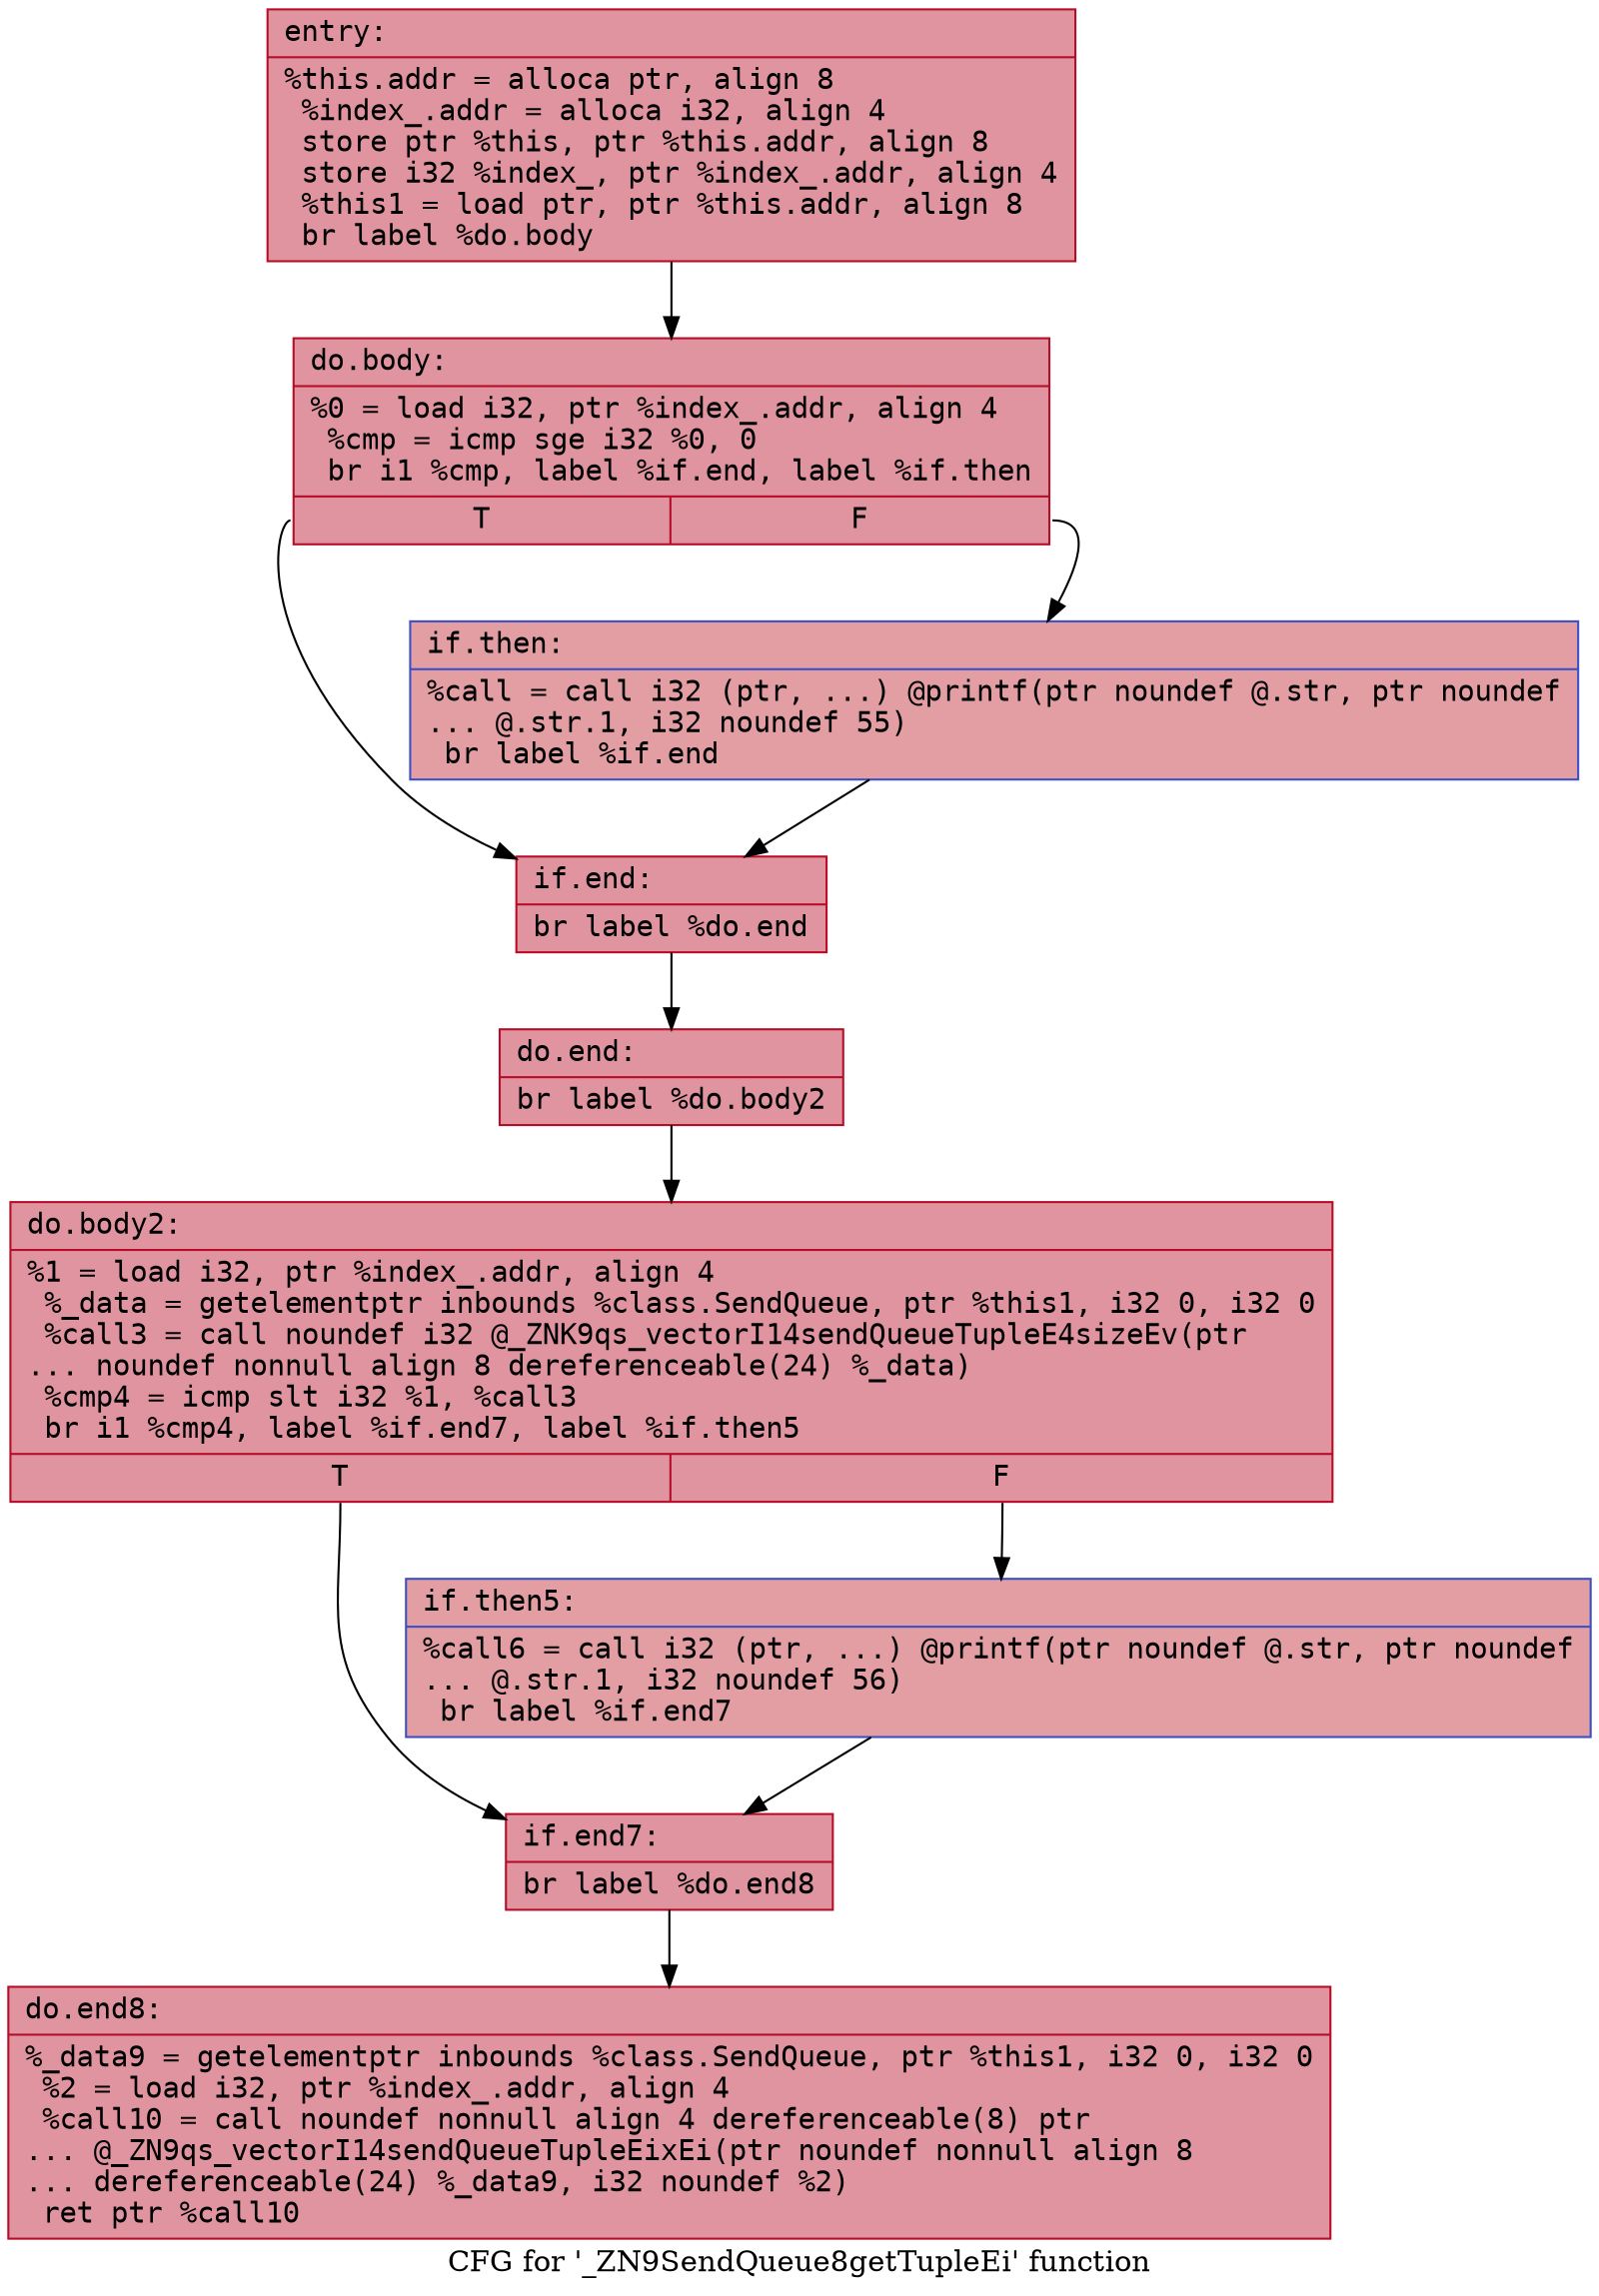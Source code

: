 digraph "CFG for '_ZN9SendQueue8getTupleEi' function" {
	label="CFG for '_ZN9SendQueue8getTupleEi' function";

	Node0x55deda397ba0 [shape=record,color="#b70d28ff", style=filled, fillcolor="#b70d2870" fontname="Courier",label="{entry:\l|  %this.addr = alloca ptr, align 8\l  %index_.addr = alloca i32, align 4\l  store ptr %this, ptr %this.addr, align 8\l  store i32 %index_, ptr %index_.addr, align 4\l  %this1 = load ptr, ptr %this.addr, align 8\l  br label %do.body\l}"];
	Node0x55deda397ba0 -> Node0x55deda397ee0[tooltip="entry -> do.body\nProbability 100.00%" ];
	Node0x55deda397ee0 [shape=record,color="#b70d28ff", style=filled, fillcolor="#b70d2870" fontname="Courier",label="{do.body:\l|  %0 = load i32, ptr %index_.addr, align 4\l  %cmp = icmp sge i32 %0, 0\l  br i1 %cmp, label %if.end, label %if.then\l|{<s0>T|<s1>F}}"];
	Node0x55deda397ee0:s0 -> Node0x55deda3980f0[tooltip="do.body -> if.end\nProbability 50.00%" ];
	Node0x55deda397ee0:s1 -> Node0x55deda398160[tooltip="do.body -> if.then\nProbability 50.00%" ];
	Node0x55deda398160 [shape=record,color="#3d50c3ff", style=filled, fillcolor="#be242e70" fontname="Courier",label="{if.then:\l|  %call = call i32 (ptr, ...) @printf(ptr noundef @.str, ptr noundef\l... @.str.1, i32 noundef 55)\l  br label %if.end\l}"];
	Node0x55deda398160 -> Node0x55deda3980f0[tooltip="if.then -> if.end\nProbability 100.00%" ];
	Node0x55deda3980f0 [shape=record,color="#b70d28ff", style=filled, fillcolor="#b70d2870" fontname="Courier",label="{if.end:\l|  br label %do.end\l}"];
	Node0x55deda3980f0 -> Node0x55deda398470[tooltip="if.end -> do.end\nProbability 100.00%" ];
	Node0x55deda398470 [shape=record,color="#b70d28ff", style=filled, fillcolor="#b70d2870" fontname="Courier",label="{do.end:\l|  br label %do.body2\l}"];
	Node0x55deda398470 -> Node0x55deda398550[tooltip="do.end -> do.body2\nProbability 100.00%" ];
	Node0x55deda398550 [shape=record,color="#b70d28ff", style=filled, fillcolor="#b70d2870" fontname="Courier",label="{do.body2:\l|  %1 = load i32, ptr %index_.addr, align 4\l  %_data = getelementptr inbounds %class.SendQueue, ptr %this1, i32 0, i32 0\l  %call3 = call noundef i32 @_ZNK9qs_vectorI14sendQueueTupleE4sizeEv(ptr\l... noundef nonnull align 8 dereferenceable(24) %_data)\l  %cmp4 = icmp slt i32 %1, %call3\l  br i1 %cmp4, label %if.end7, label %if.then5\l|{<s0>T|<s1>F}}"];
	Node0x55deda398550:s0 -> Node0x55deda398b30[tooltip="do.body2 -> if.end7\nProbability 50.00%" ];
	Node0x55deda398550:s1 -> Node0x55deda398ba0[tooltip="do.body2 -> if.then5\nProbability 50.00%" ];
	Node0x55deda398ba0 [shape=record,color="#3d50c3ff", style=filled, fillcolor="#be242e70" fontname="Courier",label="{if.then5:\l|  %call6 = call i32 (ptr, ...) @printf(ptr noundef @.str, ptr noundef\l... @.str.1, i32 noundef 56)\l  br label %if.end7\l}"];
	Node0x55deda398ba0 -> Node0x55deda398b30[tooltip="if.then5 -> if.end7\nProbability 100.00%" ];
	Node0x55deda398b30 [shape=record,color="#b70d28ff", style=filled, fillcolor="#b70d2870" fontname="Courier",label="{if.end7:\l|  br label %do.end8\l}"];
	Node0x55deda398b30 -> Node0x55deda398e10[tooltip="if.end7 -> do.end8\nProbability 100.00%" ];
	Node0x55deda398e10 [shape=record,color="#b70d28ff", style=filled, fillcolor="#b70d2870" fontname="Courier",label="{do.end8:\l|  %_data9 = getelementptr inbounds %class.SendQueue, ptr %this1, i32 0, i32 0\l  %2 = load i32, ptr %index_.addr, align 4\l  %call10 = call noundef nonnull align 4 dereferenceable(8) ptr\l... @_ZN9qs_vectorI14sendQueueTupleEixEi(ptr noundef nonnull align 8\l... dereferenceable(24) %_data9, i32 noundef %2)\l  ret ptr %call10\l}"];
}
